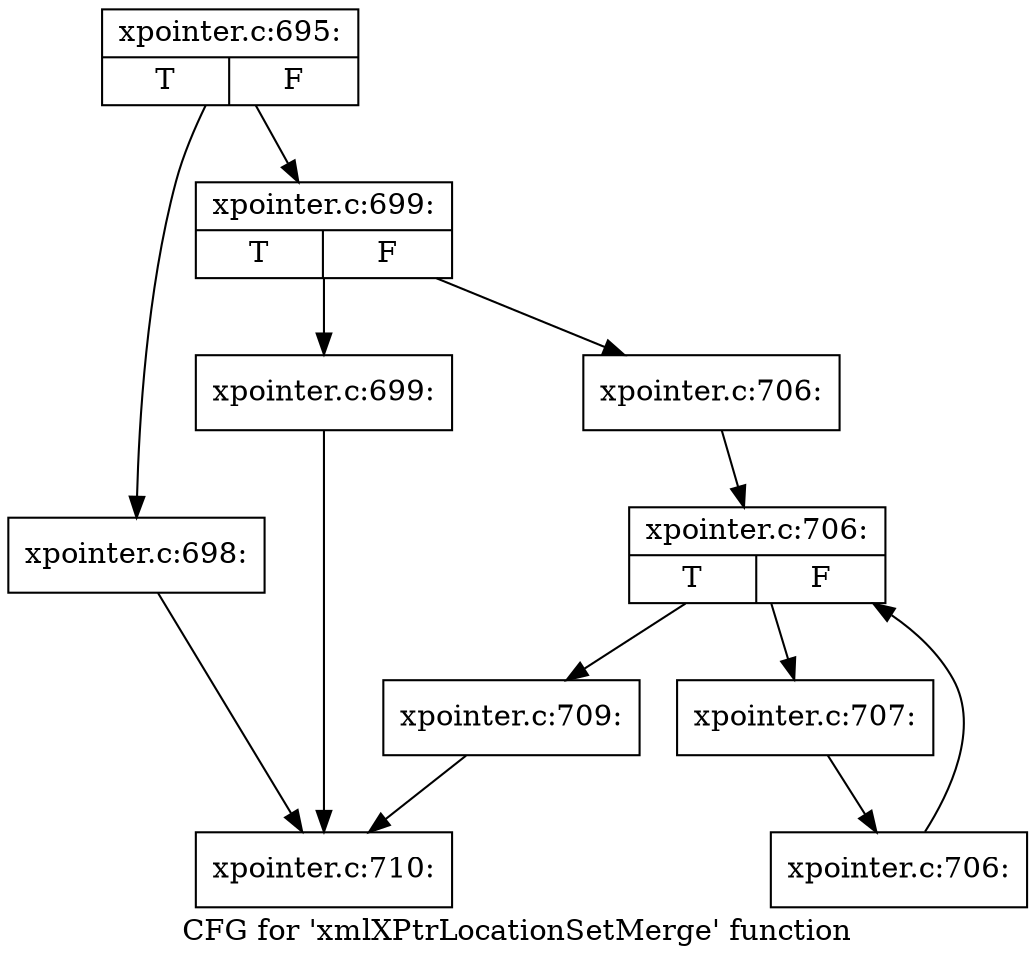 digraph "CFG for 'xmlXPtrLocationSetMerge' function" {
	label="CFG for 'xmlXPtrLocationSetMerge' function";

	Node0x50d82d0 [shape=record,label="{xpointer.c:695:|{<s0>T|<s1>F}}"];
	Node0x50d82d0 -> Node0x50e1d00;
	Node0x50d82d0 -> Node0x50d8190;
	Node0x50e1d00 [shape=record,label="{xpointer.c:698:}"];
	Node0x50e1d00 -> Node0x50e1e10;
	Node0x50d8190 [shape=record,label="{xpointer.c:699:|{<s0>T|<s1>F}}"];
	Node0x50d8190 -> Node0x50e2b70;
	Node0x50d8190 -> Node0x50e2bc0;
	Node0x50e2b70 [shape=record,label="{xpointer.c:699:}"];
	Node0x50e2b70 -> Node0x50e1e10;
	Node0x50e2bc0 [shape=record,label="{xpointer.c:706:}"];
	Node0x50e2bc0 -> Node0x50e31e0;
	Node0x50e31e0 [shape=record,label="{xpointer.c:706:|{<s0>T|<s1>F}}"];
	Node0x50e31e0 -> Node0x50e34c0;
	Node0x50e31e0 -> Node0x50e3040;
	Node0x50e34c0 [shape=record,label="{xpointer.c:707:}"];
	Node0x50e34c0 -> Node0x50e3430;
	Node0x50e3430 [shape=record,label="{xpointer.c:706:}"];
	Node0x50e3430 -> Node0x50e31e0;
	Node0x50e3040 [shape=record,label="{xpointer.c:709:}"];
	Node0x50e3040 -> Node0x50e1e10;
	Node0x50e1e10 [shape=record,label="{xpointer.c:710:}"];
}
